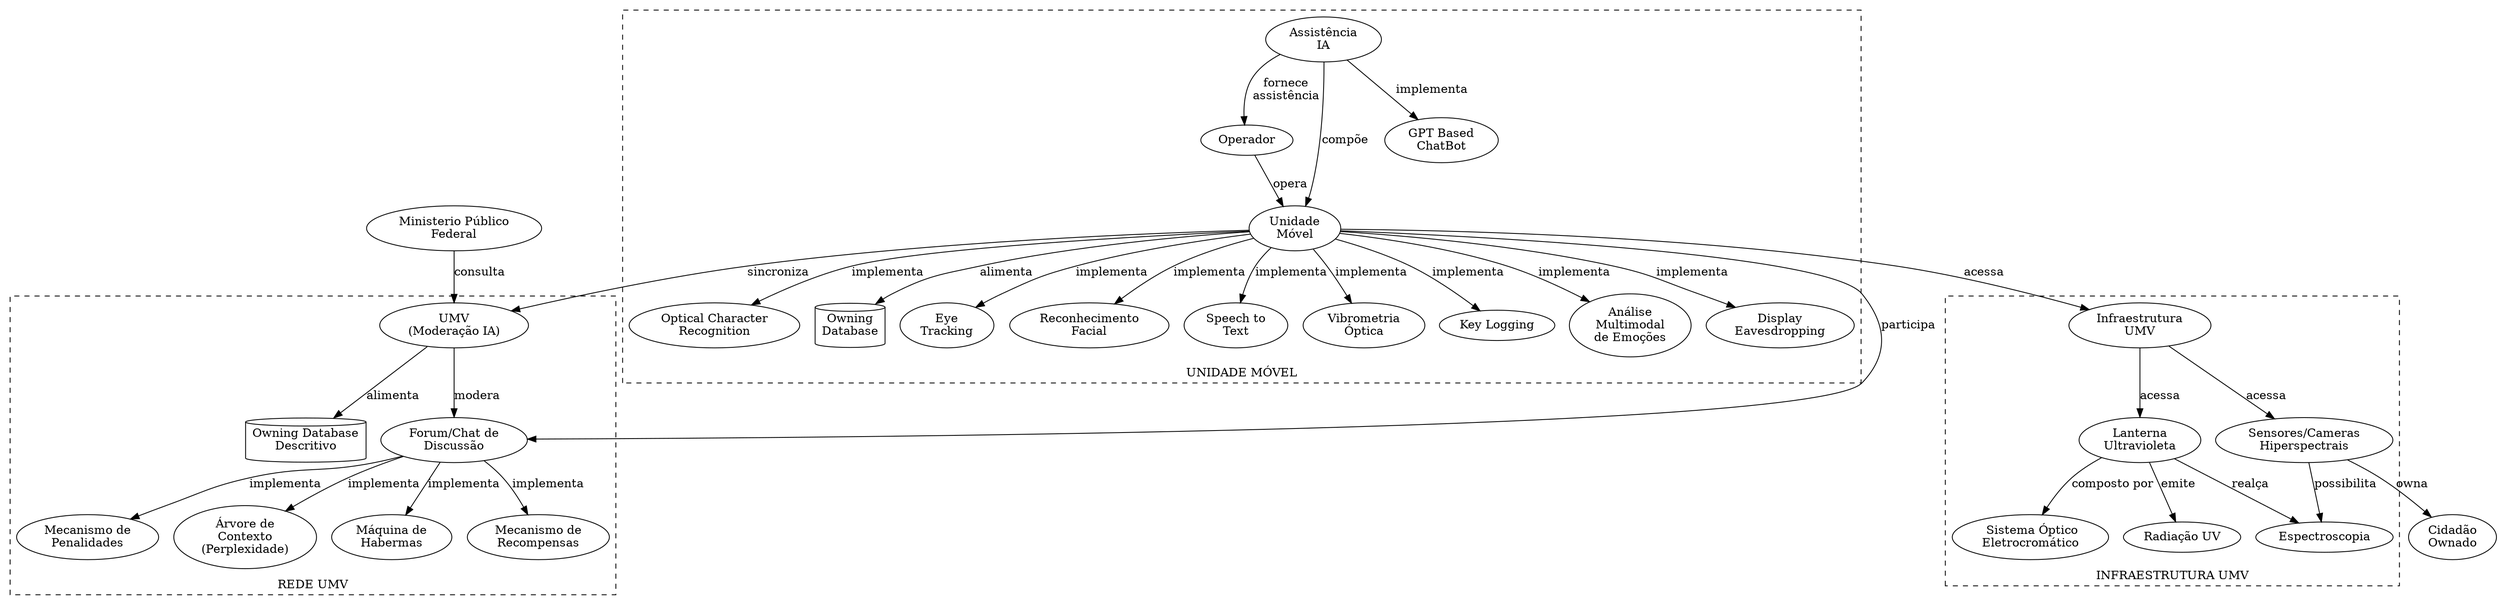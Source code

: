 digraph G {
    
    #label = "UMV\nCHAT/FORUM";
    #labelloc = "t";
    #fontsize = 35;

    #######################################################################
    #                           ENTIDADES                                 #
    #######################################################################
    subgraph cluster_rede_umv {
        style = "dashed";
        label= "REDE UMV";
        labelloc = "bottom"

        HABERMAS [label="Máquina de\nHabermas"]
        RECOMPENSA [label="Mecanismo de\nRecompensas"]
        PENALIDADE [label="Mecanismo de\nPenalidades"]
        CONTEXTO [label="Árvore de\nContexto\n(Perplexidade)"]
        UMV [label="UMV\n(Moderação IA)"]
        UMVDATABASE [label="Owning Database\nDescritivo" shape=cylinder]
        FORUM [label="Forum/Chat de\nDiscussão"]
    }    


    subgraph cluster_unidade {
        style = "dashed";
        label= "UNIDADE MÓVEL";
        labelloc = "bottom"
        
        OPERADOR [label="Operador"]
        UNIDADE [label="Unidade\nMóvel"]
        ASSISTENCIA [label="Assistência\nIA"]
        OWNING [label="Owning\nDatabase" shape=cylinder]
        GPT_CHATBOT [label="GPT Based\nChatBot"]
        
        EYE_TRACKING [label="Eye\nTracking"]
        FACE_RECOGNITION [label="Reconhecimento\nFacial"]
        SPEECH_TO_TEXT [label="Speech to\nText"]
        VIBROMETRIA [label="Vibrometria\nÓptica"]
        KEYLOGGING [label="Key Logging"]
        MULTIMODAL [label="Análise\nMultimodal\nde Emoções"]
        EAVESDROPPING [label="Display\nEavesdropping"]
        OCR [label="Optical Character\nRecognition"]
    }
    
    subgraph cluster_infra_umv {
        style="dashed"
        label="INFRAESTRUTURA UMV"
        labelloc = "bottom"
        
        INFRAESTRUTURA [label="Infraestrutura\nUMV"]
        SENSORES_HIPERSPECTRAIS [label="Sensores/Cameras\nHiperspectrais"]
        LANTERNAS_UV [label="Lanterna\nUltravioleta"]
        
        RADIACAO [label="Radiação UV"]
        ELETROCROMATICO [label=" Sistema Óptico\nEletrocromático"]
        ESPECTROSCOPIA [label="Espectroscopia"]
    }
    
    MPF [label="Ministerio Público\nFederal"]
    OWNADO [label="Cidadão\nOwnado"]
    
    #######################################################################
    #                       RELACIONAMENTOS                               #
    #######################################################################
    UMV -> FORUM [label="modera"]
    FORUM -> HABERMAS [label="implementa"]
    FORUM -> RECOMPENSA [label="implementa"]
    FORUM -> PENALIDADE [label="implementa"]
    FORUM -> CONTEXTO [label="implementa"]
    OPERADOR -> UNIDADE [label="opera" ]
    SENSORES_HIPERSPECTRAIS -> OWNADO [label="owna" ]
    UNIDADE -> FORUM [label="participa" ]
    ASSISTENCIA -> UNIDADE [label="compõe"]
    UNIDADE -> OWNING [label="alimenta" ]
    UMV -> UMVDATABASE [label="alimenta"]
    UNIDADE -> UMV [label="sincroniza" ]
    MPF -> UMV [label="consulta" ]
    
    INFRAESTRUTURA -> SENSORES_HIPERSPECTRAIS [label="acessa"]
    INFRAESTRUTURA -> LANTERNAS_UV [label="acessa"]
    UNIDADE -> INFRAESTRUTURA [label="acessa"]
    
    UNIDADE -> EYE_TRACKING [label="implementa"]
    UNIDADE -> FACE_RECOGNITION [label="implementa"]
    UNIDADE -> SPEECH_TO_TEXT [label="implementa"]
    UNIDADE -> KEYLOGGING [label="implementa"]
    UNIDADE -> VIBROMETRIA [label="implementa"]
    UNIDADE -> MULTIMODAL  [label="implementa"]
    UNIDADE -> EAVESDROPPING [label="implementa"]
    UNIDADE -> OCR [label="implementa"]
    
    LANTERNAS_UV -> RADIACAO [label="emite"]
    LANTERNAS_UV -> ELETROCROMATICO [label="composto por"]
    ASSISTENCIA -> GPT_CHATBOT [label="implementa"]
    ASSISTENCIA -> OPERADOR [label="fornece\nassistência"]
    LANTERNAS_UV -> ESPECTROSCOPIA [label="realça"]
    SENSORES_HIPERSPECTRAIS -> ESPECTROSCOPIA [label="possibilita"]   
}
